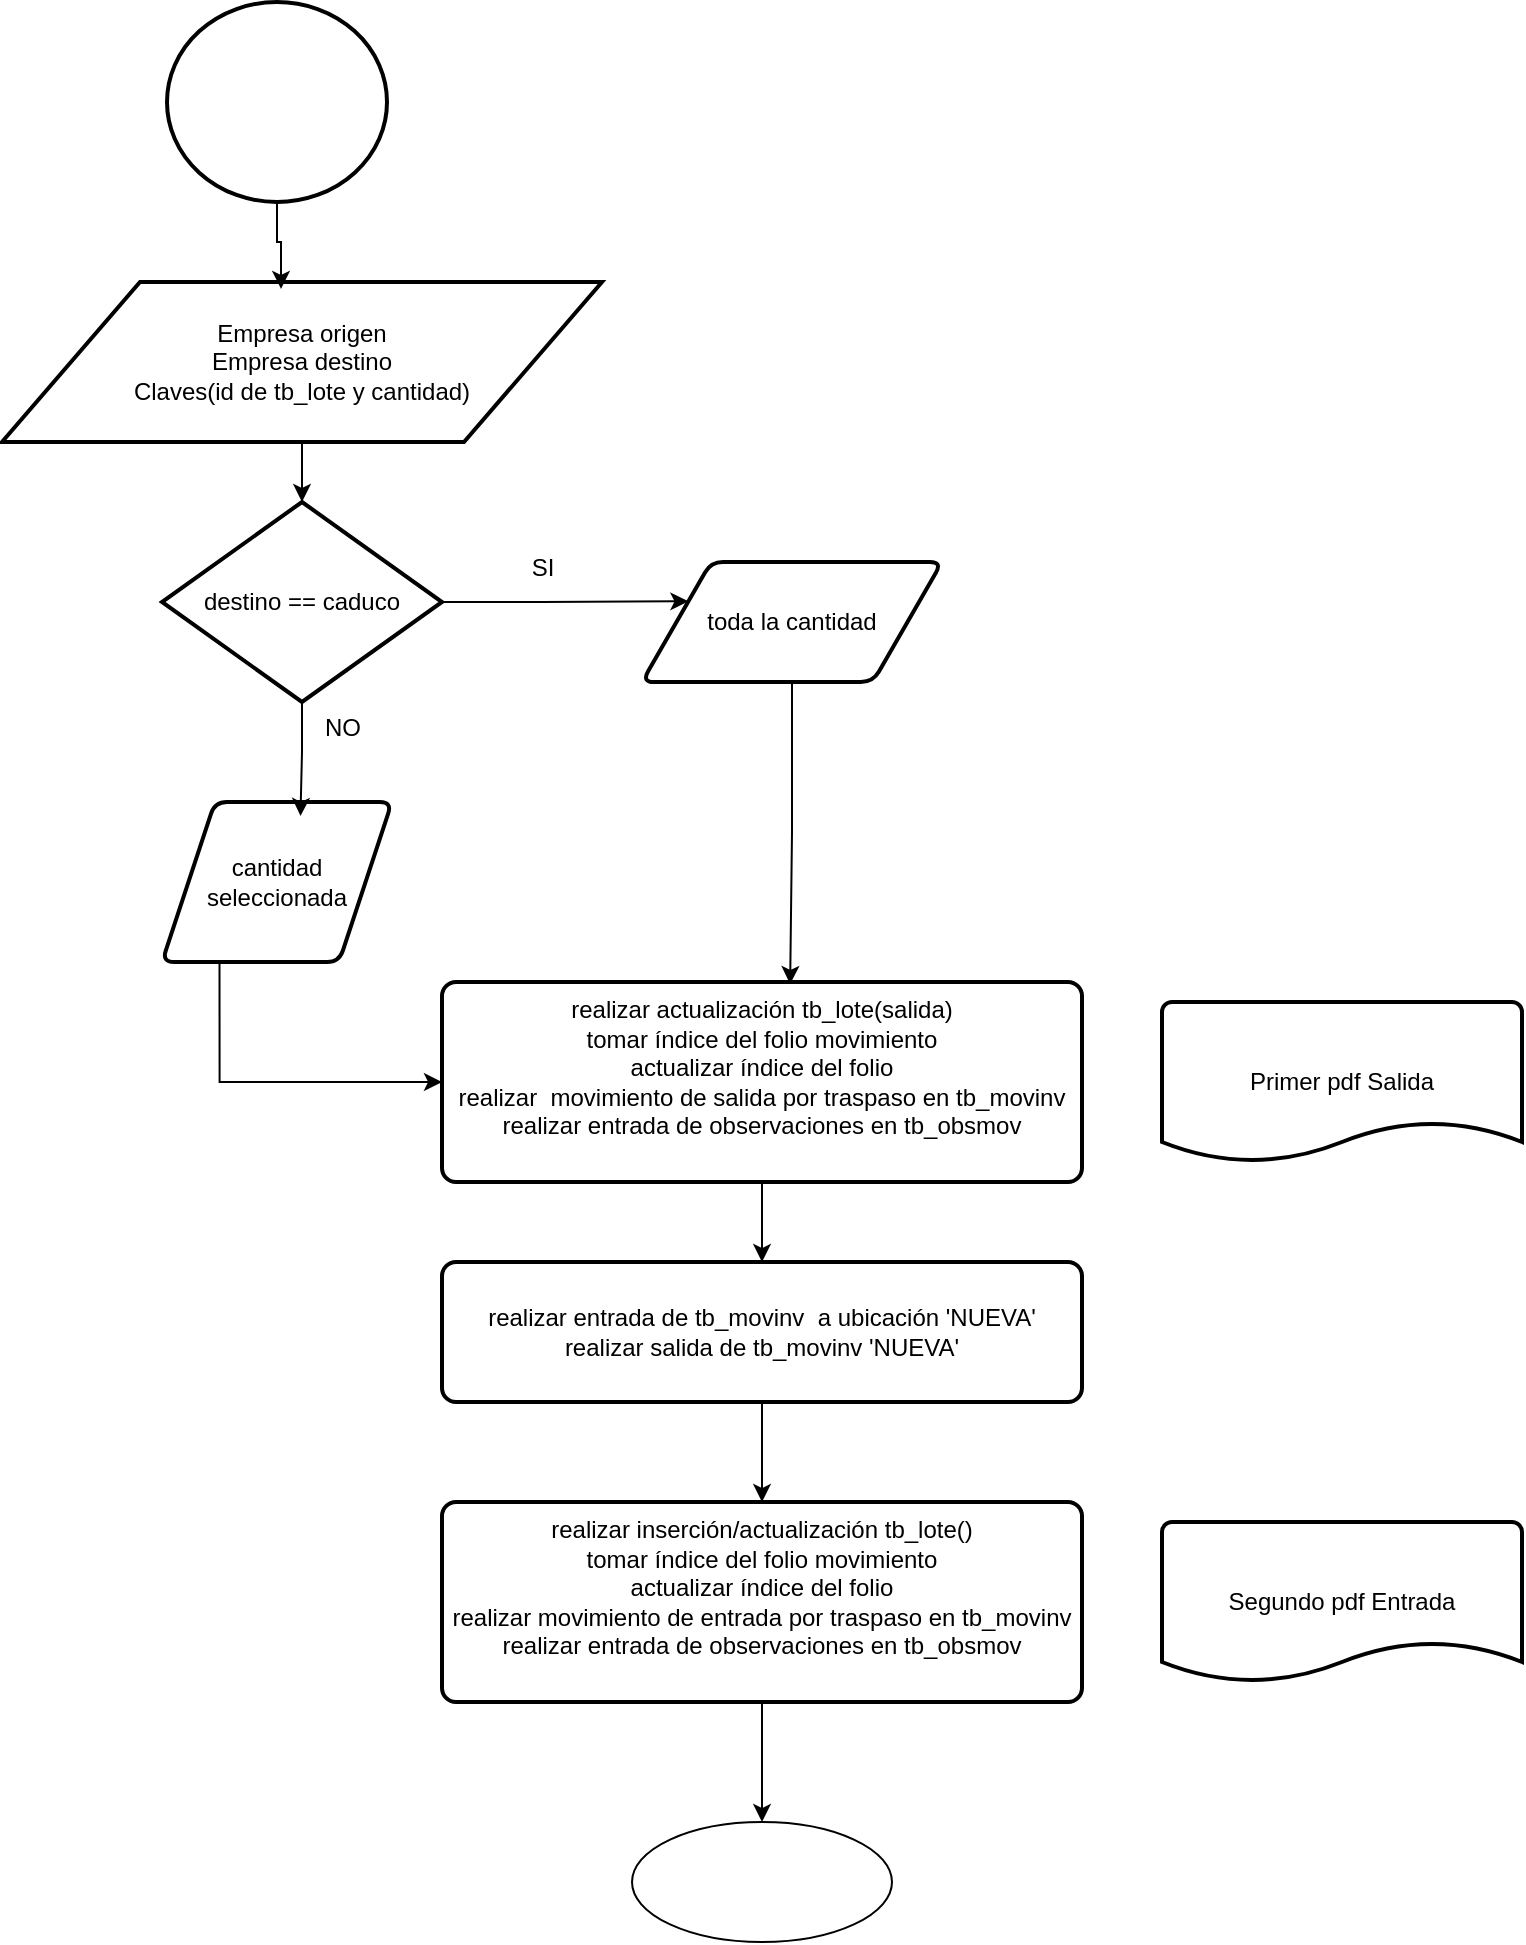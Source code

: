 <mxfile version="28.1.1">
  <diagram name="Página-1" id="lrBYqtMa8pFQIprBwbm6">
    <mxGraphModel dx="1829" dy="754" grid="1" gridSize="10" guides="1" tooltips="1" connect="1" arrows="1" fold="1" page="1" pageScale="1" pageWidth="827" pageHeight="1169" math="0" shadow="0">
      <root>
        <mxCell id="0" />
        <mxCell id="1" parent="0" />
        <mxCell id="2w-e7mNKXUzaAwIf5ky5-2" value="" style="strokeWidth=2;html=1;shape=mxgraph.flowchart.start_2;whiteSpace=wrap;" vertex="1" parent="1">
          <mxGeometry x="122.5" y="640" width="110" height="100" as="geometry" />
        </mxCell>
        <mxCell id="2w-e7mNKXUzaAwIf5ky5-3" style="edgeStyle=orthogonalEdgeStyle;rounded=0;orthogonalLoop=1;jettySize=auto;html=1;exitX=0.5;exitY=1;exitDx=0;exitDy=0;entryX=0.5;entryY=0;entryDx=0;entryDy=0;" edge="1" parent="1" source="2w-e7mNKXUzaAwIf5ky5-4" target="2w-e7mNKXUzaAwIf5ky5-9">
          <mxGeometry relative="1" as="geometry" />
        </mxCell>
        <mxCell id="2w-e7mNKXUzaAwIf5ky5-4" value="realizar actualización tb_lote(salida)&lt;div&gt;tomar índice del folio movimiento&lt;/div&gt;&lt;div&gt;actualizar índice del folio&lt;br&gt;&lt;div&gt;realizar&amp;nbsp; movimiento de salida por traspaso en tb_movinv&lt;/div&gt;&lt;div&gt;realizar entrada de observaciones en tb_obsmov&lt;/div&gt;&lt;div&gt;&lt;br&gt;&lt;/div&gt;&lt;/div&gt;" style="rounded=1;whiteSpace=wrap;html=1;absoluteArcSize=1;arcSize=14;strokeWidth=2;" vertex="1" parent="1">
          <mxGeometry x="260" y="1130" width="320" height="100" as="geometry" />
        </mxCell>
        <mxCell id="2w-e7mNKXUzaAwIf5ky5-5" value="Empresa origen&lt;div&gt;Empresa destino&lt;/div&gt;&lt;div&gt;Claves(id de tb_lote y cantidad)&lt;/div&gt;" style="shape=parallelogram;html=1;strokeWidth=2;perimeter=parallelogramPerimeter;whiteSpace=wrap;rounded=1;arcSize=0;size=0.23;" vertex="1" parent="1">
          <mxGeometry x="40" y="780" width="300" height="80" as="geometry" />
        </mxCell>
        <mxCell id="2w-e7mNKXUzaAwIf5ky5-6" style="edgeStyle=orthogonalEdgeStyle;rounded=0;orthogonalLoop=1;jettySize=auto;html=1;exitX=0.5;exitY=1;exitDx=0;exitDy=0;exitPerimeter=0;entryX=0.465;entryY=0.043;entryDx=0;entryDy=0;entryPerimeter=0;" edge="1" parent="1" source="2w-e7mNKXUzaAwIf5ky5-2" target="2w-e7mNKXUzaAwIf5ky5-5">
          <mxGeometry relative="1" as="geometry" />
        </mxCell>
        <mxCell id="2w-e7mNKXUzaAwIf5ky5-7" value="Primer pdf Salida" style="strokeWidth=2;html=1;shape=mxgraph.flowchart.document2;whiteSpace=wrap;size=0.25;" vertex="1" parent="1">
          <mxGeometry x="620" y="1140" width="180" height="80" as="geometry" />
        </mxCell>
        <mxCell id="2w-e7mNKXUzaAwIf5ky5-8" style="edgeStyle=orthogonalEdgeStyle;rounded=0;orthogonalLoop=1;jettySize=auto;html=1;exitX=0.5;exitY=1;exitDx=0;exitDy=0;" edge="1" parent="1" source="2w-e7mNKXUzaAwIf5ky5-9" target="2w-e7mNKXUzaAwIf5ky5-21">
          <mxGeometry relative="1" as="geometry" />
        </mxCell>
        <mxCell id="2w-e7mNKXUzaAwIf5ky5-9" value="realizar entrada de tb_movinv&amp;nbsp; a ubicación &#39;NUEVA&#39;&lt;div&gt;realizar salida de tb_movinv &#39;NUEVA&#39;&lt;/div&gt;" style="rounded=1;whiteSpace=wrap;html=1;absoluteArcSize=1;arcSize=14;strokeWidth=2;fillColor=light-dark(#FFFFFF,#E6D0DE);" vertex="1" parent="1">
          <mxGeometry x="260" y="1270" width="320" height="70" as="geometry" />
        </mxCell>
        <mxCell id="2w-e7mNKXUzaAwIf5ky5-10" style="edgeStyle=orthogonalEdgeStyle;rounded=0;orthogonalLoop=1;jettySize=auto;html=1;exitX=1;exitY=0.5;exitDx=0;exitDy=0;exitPerimeter=0;entryX=0;entryY=0.25;entryDx=0;entryDy=0;" edge="1" parent="1" source="2w-e7mNKXUzaAwIf5ky5-11" target="2w-e7mNKXUzaAwIf5ky5-13">
          <mxGeometry relative="1" as="geometry" />
        </mxCell>
        <mxCell id="2w-e7mNKXUzaAwIf5ky5-11" value="destino == caduco" style="strokeWidth=2;html=1;shape=mxgraph.flowchart.decision;whiteSpace=wrap;" vertex="1" parent="1">
          <mxGeometry x="120" y="890" width="140" height="100" as="geometry" />
        </mxCell>
        <mxCell id="2w-e7mNKXUzaAwIf5ky5-12" style="edgeStyle=orthogonalEdgeStyle;rounded=0;orthogonalLoop=1;jettySize=auto;html=1;exitX=0.5;exitY=1;exitDx=0;exitDy=0;entryX=0.5;entryY=0;entryDx=0;entryDy=0;entryPerimeter=0;" edge="1" parent="1" source="2w-e7mNKXUzaAwIf5ky5-5" target="2w-e7mNKXUzaAwIf5ky5-11">
          <mxGeometry relative="1" as="geometry" />
        </mxCell>
        <mxCell id="2w-e7mNKXUzaAwIf5ky5-13" value="toda la cantidad" style="shape=parallelogram;html=1;strokeWidth=2;perimeter=parallelogramPerimeter;whiteSpace=wrap;rounded=1;arcSize=12;size=0.23;" vertex="1" parent="1">
          <mxGeometry x="360" y="920" width="150" height="60" as="geometry" />
        </mxCell>
        <mxCell id="2w-e7mNKXUzaAwIf5ky5-14" style="edgeStyle=orthogonalEdgeStyle;rounded=0;orthogonalLoop=1;jettySize=auto;html=1;exitX=0.25;exitY=1;exitDx=0;exitDy=0;entryX=0;entryY=0.5;entryDx=0;entryDy=0;" edge="1" parent="1" source="2w-e7mNKXUzaAwIf5ky5-15" target="2w-e7mNKXUzaAwIf5ky5-4">
          <mxGeometry relative="1" as="geometry" />
        </mxCell>
        <mxCell id="2w-e7mNKXUzaAwIf5ky5-15" value="cantidad seleccionada" style="shape=parallelogram;html=1;strokeWidth=2;perimeter=parallelogramPerimeter;whiteSpace=wrap;rounded=1;arcSize=12;size=0.23;" vertex="1" parent="1">
          <mxGeometry x="120" y="1040" width="115" height="80" as="geometry" />
        </mxCell>
        <mxCell id="2w-e7mNKXUzaAwIf5ky5-16" value="SI" style="text;html=1;align=center;verticalAlign=middle;resizable=0;points=[];autosize=1;strokeColor=none;fillColor=none;" vertex="1" parent="1">
          <mxGeometry x="295" y="908" width="30" height="30" as="geometry" />
        </mxCell>
        <mxCell id="2w-e7mNKXUzaAwIf5ky5-17" style="edgeStyle=orthogonalEdgeStyle;rounded=0;orthogonalLoop=1;jettySize=auto;html=1;exitX=0.5;exitY=1;exitDx=0;exitDy=0;exitPerimeter=0;entryX=0.602;entryY=0.087;entryDx=0;entryDy=0;entryPerimeter=0;" edge="1" parent="1" source="2w-e7mNKXUzaAwIf5ky5-11" target="2w-e7mNKXUzaAwIf5ky5-15">
          <mxGeometry relative="1" as="geometry" />
        </mxCell>
        <mxCell id="2w-e7mNKXUzaAwIf5ky5-18" value="NO" style="text;html=1;align=center;verticalAlign=middle;resizable=0;points=[];autosize=1;strokeColor=none;fillColor=none;" vertex="1" parent="1">
          <mxGeometry x="190" y="988" width="40" height="30" as="geometry" />
        </mxCell>
        <mxCell id="2w-e7mNKXUzaAwIf5ky5-19" style="edgeStyle=orthogonalEdgeStyle;rounded=0;orthogonalLoop=1;jettySize=auto;html=1;exitX=0.5;exitY=1;exitDx=0;exitDy=0;entryX=0.544;entryY=0.01;entryDx=0;entryDy=0;entryPerimeter=0;" edge="1" parent="1" source="2w-e7mNKXUzaAwIf5ky5-13" target="2w-e7mNKXUzaAwIf5ky5-4">
          <mxGeometry relative="1" as="geometry" />
        </mxCell>
        <mxCell id="2w-e7mNKXUzaAwIf5ky5-20" style="edgeStyle=orthogonalEdgeStyle;rounded=0;orthogonalLoop=1;jettySize=auto;html=1;exitX=0.5;exitY=1;exitDx=0;exitDy=0;" edge="1" parent="1" source="2w-e7mNKXUzaAwIf5ky5-21" target="2w-e7mNKXUzaAwIf5ky5-23">
          <mxGeometry relative="1" as="geometry" />
        </mxCell>
        <mxCell id="2w-e7mNKXUzaAwIf5ky5-21" value="realizar inserción/actualización tb_lote()&lt;div&gt;tomar índice del folio movimiento&lt;/div&gt;&lt;div&gt;actualizar índice del folio&lt;br&gt;&lt;div&gt;realizar movimiento de entrada por traspaso en tb_movinv&lt;/div&gt;&lt;div&gt;realizar entrada de observaciones en tb_obsmov&lt;/div&gt;&lt;div&gt;&lt;br&gt;&lt;/div&gt;&lt;/div&gt;" style="rounded=1;whiteSpace=wrap;html=1;absoluteArcSize=1;arcSize=14;strokeWidth=2;" vertex="1" parent="1">
          <mxGeometry x="260" y="1390" width="320" height="100" as="geometry" />
        </mxCell>
        <mxCell id="2w-e7mNKXUzaAwIf5ky5-22" value="Segundo pdf Entrada" style="strokeWidth=2;html=1;shape=mxgraph.flowchart.document2;whiteSpace=wrap;size=0.25;" vertex="1" parent="1">
          <mxGeometry x="620" y="1400" width="180" height="80" as="geometry" />
        </mxCell>
        <mxCell id="2w-e7mNKXUzaAwIf5ky5-23" value="" style="verticalLabelPosition=bottom;verticalAlign=top;html=1;shape=mxgraph.flowchart.on-page_reference;" vertex="1" parent="1">
          <mxGeometry x="355" y="1550" width="130" height="60" as="geometry" />
        </mxCell>
      </root>
    </mxGraphModel>
  </diagram>
</mxfile>
